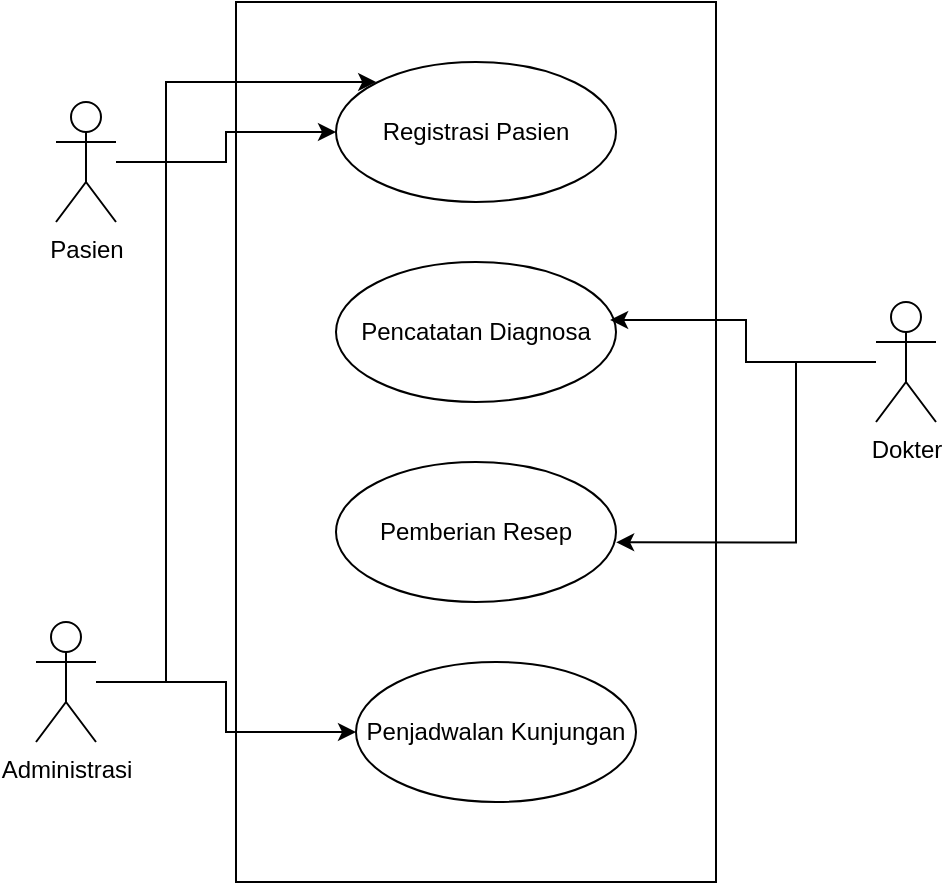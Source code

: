 <mxfile version="24.8.3">
  <diagram name="Halaman-1" id="m6oMOx5gIjL3DMnfu-z_">
    <mxGraphModel dx="879" dy="507" grid="1" gridSize="10" guides="1" tooltips="1" connect="1" arrows="1" fold="1" page="1" pageScale="1" pageWidth="827" pageHeight="1169" math="0" shadow="0">
      <root>
        <mxCell id="0" />
        <mxCell id="1" parent="0" />
        <mxCell id="7Kil8FCmEpAgm0nIj7vy-9" value="" style="verticalLabelPosition=bottom;verticalAlign=top;html=1;shape=mxgraph.basic.rect;fillColor2=none;strokeWidth=1;size=20;indent=5;" vertex="1" parent="1">
          <mxGeometry x="280" y="50" width="240" height="440" as="geometry" />
        </mxCell>
        <mxCell id="7Kil8FCmEpAgm0nIj7vy-14" style="edgeStyle=orthogonalEdgeStyle;rounded=0;orthogonalLoop=1;jettySize=auto;html=1;" edge="1" parent="1" source="7Kil8FCmEpAgm0nIj7vy-1" target="7Kil8FCmEpAgm0nIj7vy-10">
          <mxGeometry relative="1" as="geometry" />
        </mxCell>
        <mxCell id="7Kil8FCmEpAgm0nIj7vy-1" value="Pasien" style="shape=umlActor;verticalLabelPosition=bottom;verticalAlign=top;html=1;" vertex="1" parent="1">
          <mxGeometry x="190" y="100" width="30" height="60" as="geometry" />
        </mxCell>
        <mxCell id="7Kil8FCmEpAgm0nIj7vy-17" style="edgeStyle=orthogonalEdgeStyle;rounded=0;orthogonalLoop=1;jettySize=auto;html=1;" edge="1" parent="1" source="7Kil8FCmEpAgm0nIj7vy-2" target="7Kil8FCmEpAgm0nIj7vy-13">
          <mxGeometry relative="1" as="geometry" />
        </mxCell>
        <mxCell id="7Kil8FCmEpAgm0nIj7vy-2" value="Administrasi" style="shape=umlActor;verticalLabelPosition=bottom;verticalAlign=top;html=1;" vertex="1" parent="1">
          <mxGeometry x="180" y="360" width="30" height="60" as="geometry" />
        </mxCell>
        <mxCell id="7Kil8FCmEpAgm0nIj7vy-3" value="Dokter" style="shape=umlActor;verticalLabelPosition=bottom;verticalAlign=top;html=1;" vertex="1" parent="1">
          <mxGeometry x="600" y="200" width="30" height="60" as="geometry" />
        </mxCell>
        <mxCell id="7Kil8FCmEpAgm0nIj7vy-10" value="Registrasi Pasien" style="ellipse;whiteSpace=wrap;html=1;" vertex="1" parent="1">
          <mxGeometry x="330" y="80" width="140" height="70" as="geometry" />
        </mxCell>
        <mxCell id="7Kil8FCmEpAgm0nIj7vy-11" value="Pencatatan Diagnosa" style="ellipse;whiteSpace=wrap;html=1;" vertex="1" parent="1">
          <mxGeometry x="330" y="180" width="140" height="70" as="geometry" />
        </mxCell>
        <mxCell id="7Kil8FCmEpAgm0nIj7vy-12" value="Pemberian Resep" style="ellipse;whiteSpace=wrap;html=1;" vertex="1" parent="1">
          <mxGeometry x="330" y="280" width="140" height="70" as="geometry" />
        </mxCell>
        <mxCell id="7Kil8FCmEpAgm0nIj7vy-13" value="Penjadwalan Kunjungan" style="ellipse;whiteSpace=wrap;html=1;" vertex="1" parent="1">
          <mxGeometry x="340" y="380" width="140" height="70" as="geometry" />
        </mxCell>
        <mxCell id="7Kil8FCmEpAgm0nIj7vy-15" style="edgeStyle=orthogonalEdgeStyle;rounded=0;orthogonalLoop=1;jettySize=auto;html=1;entryX=0.979;entryY=0.414;entryDx=0;entryDy=0;entryPerimeter=0;" edge="1" parent="1" source="7Kil8FCmEpAgm0nIj7vy-3" target="7Kil8FCmEpAgm0nIj7vy-11">
          <mxGeometry relative="1" as="geometry" />
        </mxCell>
        <mxCell id="7Kil8FCmEpAgm0nIj7vy-16" style="edgeStyle=orthogonalEdgeStyle;rounded=0;orthogonalLoop=1;jettySize=auto;html=1;entryX=0.792;entryY=0.614;entryDx=0;entryDy=0;entryPerimeter=0;" edge="1" parent="1" source="7Kil8FCmEpAgm0nIj7vy-3" target="7Kil8FCmEpAgm0nIj7vy-9">
          <mxGeometry relative="1" as="geometry" />
        </mxCell>
        <mxCell id="7Kil8FCmEpAgm0nIj7vy-18" style="edgeStyle=orthogonalEdgeStyle;rounded=0;orthogonalLoop=1;jettySize=auto;html=1;entryX=0.292;entryY=0.091;entryDx=0;entryDy=0;entryPerimeter=0;" edge="1" parent="1" source="7Kil8FCmEpAgm0nIj7vy-2" target="7Kil8FCmEpAgm0nIj7vy-9">
          <mxGeometry relative="1" as="geometry" />
        </mxCell>
      </root>
    </mxGraphModel>
  </diagram>
</mxfile>
